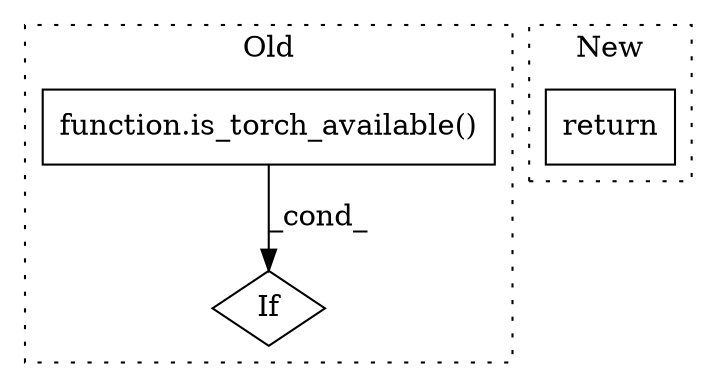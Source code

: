 digraph G {
subgraph cluster0 {
1 [label="function.is_torch_available()" a="75" s="7783" l="20" shape="box"];
3 [label="If" a="96" s="7776" l="3" shape="diamond"];
label = "Old";
style="dotted";
}
subgraph cluster1 {
2 [label="return" a="93" s="7695" l="7" shape="box"];
label = "New";
style="dotted";
}
1 -> 3 [label="_cond_"];
}